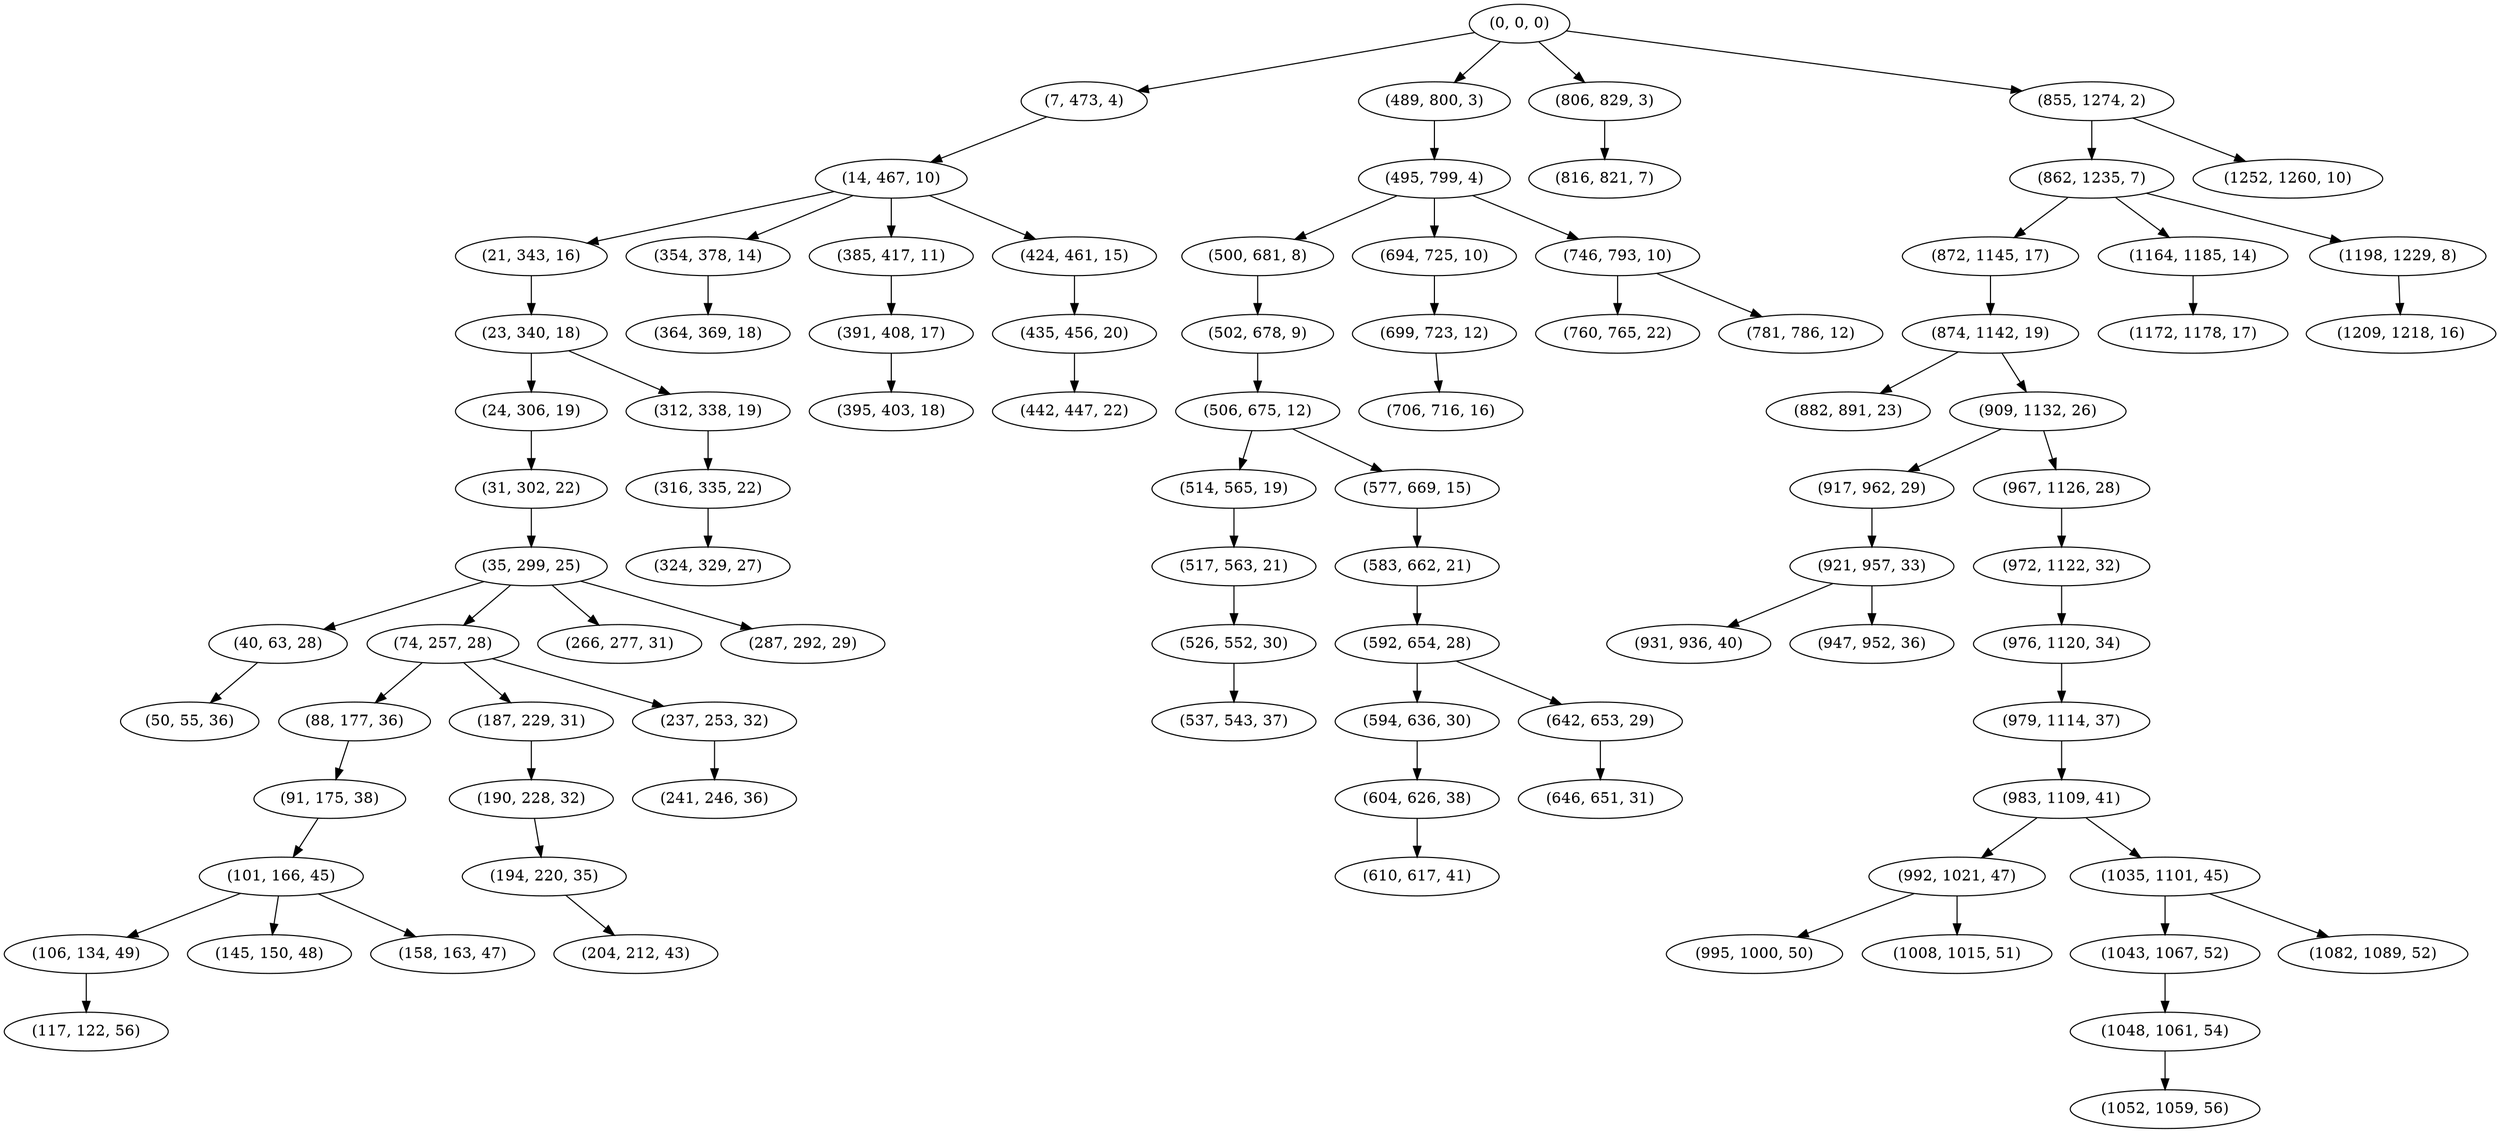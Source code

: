digraph tree {
    "(0, 0, 0)";
    "(7, 473, 4)";
    "(14, 467, 10)";
    "(21, 343, 16)";
    "(23, 340, 18)";
    "(24, 306, 19)";
    "(31, 302, 22)";
    "(35, 299, 25)";
    "(40, 63, 28)";
    "(50, 55, 36)";
    "(74, 257, 28)";
    "(88, 177, 36)";
    "(91, 175, 38)";
    "(101, 166, 45)";
    "(106, 134, 49)";
    "(117, 122, 56)";
    "(145, 150, 48)";
    "(158, 163, 47)";
    "(187, 229, 31)";
    "(190, 228, 32)";
    "(194, 220, 35)";
    "(204, 212, 43)";
    "(237, 253, 32)";
    "(241, 246, 36)";
    "(266, 277, 31)";
    "(287, 292, 29)";
    "(312, 338, 19)";
    "(316, 335, 22)";
    "(324, 329, 27)";
    "(354, 378, 14)";
    "(364, 369, 18)";
    "(385, 417, 11)";
    "(391, 408, 17)";
    "(395, 403, 18)";
    "(424, 461, 15)";
    "(435, 456, 20)";
    "(442, 447, 22)";
    "(489, 800, 3)";
    "(495, 799, 4)";
    "(500, 681, 8)";
    "(502, 678, 9)";
    "(506, 675, 12)";
    "(514, 565, 19)";
    "(517, 563, 21)";
    "(526, 552, 30)";
    "(537, 543, 37)";
    "(577, 669, 15)";
    "(583, 662, 21)";
    "(592, 654, 28)";
    "(594, 636, 30)";
    "(604, 626, 38)";
    "(610, 617, 41)";
    "(642, 653, 29)";
    "(646, 651, 31)";
    "(694, 725, 10)";
    "(699, 723, 12)";
    "(706, 716, 16)";
    "(746, 793, 10)";
    "(760, 765, 22)";
    "(781, 786, 12)";
    "(806, 829, 3)";
    "(816, 821, 7)";
    "(855, 1274, 2)";
    "(862, 1235, 7)";
    "(872, 1145, 17)";
    "(874, 1142, 19)";
    "(882, 891, 23)";
    "(909, 1132, 26)";
    "(917, 962, 29)";
    "(921, 957, 33)";
    "(931, 936, 40)";
    "(947, 952, 36)";
    "(967, 1126, 28)";
    "(972, 1122, 32)";
    "(976, 1120, 34)";
    "(979, 1114, 37)";
    "(983, 1109, 41)";
    "(992, 1021, 47)";
    "(995, 1000, 50)";
    "(1008, 1015, 51)";
    "(1035, 1101, 45)";
    "(1043, 1067, 52)";
    "(1048, 1061, 54)";
    "(1052, 1059, 56)";
    "(1082, 1089, 52)";
    "(1164, 1185, 14)";
    "(1172, 1178, 17)";
    "(1198, 1229, 8)";
    "(1209, 1218, 16)";
    "(1252, 1260, 10)";
    "(0, 0, 0)" -> "(7, 473, 4)";
    "(0, 0, 0)" -> "(489, 800, 3)";
    "(0, 0, 0)" -> "(806, 829, 3)";
    "(0, 0, 0)" -> "(855, 1274, 2)";
    "(7, 473, 4)" -> "(14, 467, 10)";
    "(14, 467, 10)" -> "(21, 343, 16)";
    "(14, 467, 10)" -> "(354, 378, 14)";
    "(14, 467, 10)" -> "(385, 417, 11)";
    "(14, 467, 10)" -> "(424, 461, 15)";
    "(21, 343, 16)" -> "(23, 340, 18)";
    "(23, 340, 18)" -> "(24, 306, 19)";
    "(23, 340, 18)" -> "(312, 338, 19)";
    "(24, 306, 19)" -> "(31, 302, 22)";
    "(31, 302, 22)" -> "(35, 299, 25)";
    "(35, 299, 25)" -> "(40, 63, 28)";
    "(35, 299, 25)" -> "(74, 257, 28)";
    "(35, 299, 25)" -> "(266, 277, 31)";
    "(35, 299, 25)" -> "(287, 292, 29)";
    "(40, 63, 28)" -> "(50, 55, 36)";
    "(74, 257, 28)" -> "(88, 177, 36)";
    "(74, 257, 28)" -> "(187, 229, 31)";
    "(74, 257, 28)" -> "(237, 253, 32)";
    "(88, 177, 36)" -> "(91, 175, 38)";
    "(91, 175, 38)" -> "(101, 166, 45)";
    "(101, 166, 45)" -> "(106, 134, 49)";
    "(101, 166, 45)" -> "(145, 150, 48)";
    "(101, 166, 45)" -> "(158, 163, 47)";
    "(106, 134, 49)" -> "(117, 122, 56)";
    "(187, 229, 31)" -> "(190, 228, 32)";
    "(190, 228, 32)" -> "(194, 220, 35)";
    "(194, 220, 35)" -> "(204, 212, 43)";
    "(237, 253, 32)" -> "(241, 246, 36)";
    "(312, 338, 19)" -> "(316, 335, 22)";
    "(316, 335, 22)" -> "(324, 329, 27)";
    "(354, 378, 14)" -> "(364, 369, 18)";
    "(385, 417, 11)" -> "(391, 408, 17)";
    "(391, 408, 17)" -> "(395, 403, 18)";
    "(424, 461, 15)" -> "(435, 456, 20)";
    "(435, 456, 20)" -> "(442, 447, 22)";
    "(489, 800, 3)" -> "(495, 799, 4)";
    "(495, 799, 4)" -> "(500, 681, 8)";
    "(495, 799, 4)" -> "(694, 725, 10)";
    "(495, 799, 4)" -> "(746, 793, 10)";
    "(500, 681, 8)" -> "(502, 678, 9)";
    "(502, 678, 9)" -> "(506, 675, 12)";
    "(506, 675, 12)" -> "(514, 565, 19)";
    "(506, 675, 12)" -> "(577, 669, 15)";
    "(514, 565, 19)" -> "(517, 563, 21)";
    "(517, 563, 21)" -> "(526, 552, 30)";
    "(526, 552, 30)" -> "(537, 543, 37)";
    "(577, 669, 15)" -> "(583, 662, 21)";
    "(583, 662, 21)" -> "(592, 654, 28)";
    "(592, 654, 28)" -> "(594, 636, 30)";
    "(592, 654, 28)" -> "(642, 653, 29)";
    "(594, 636, 30)" -> "(604, 626, 38)";
    "(604, 626, 38)" -> "(610, 617, 41)";
    "(642, 653, 29)" -> "(646, 651, 31)";
    "(694, 725, 10)" -> "(699, 723, 12)";
    "(699, 723, 12)" -> "(706, 716, 16)";
    "(746, 793, 10)" -> "(760, 765, 22)";
    "(746, 793, 10)" -> "(781, 786, 12)";
    "(806, 829, 3)" -> "(816, 821, 7)";
    "(855, 1274, 2)" -> "(862, 1235, 7)";
    "(855, 1274, 2)" -> "(1252, 1260, 10)";
    "(862, 1235, 7)" -> "(872, 1145, 17)";
    "(862, 1235, 7)" -> "(1164, 1185, 14)";
    "(862, 1235, 7)" -> "(1198, 1229, 8)";
    "(872, 1145, 17)" -> "(874, 1142, 19)";
    "(874, 1142, 19)" -> "(882, 891, 23)";
    "(874, 1142, 19)" -> "(909, 1132, 26)";
    "(909, 1132, 26)" -> "(917, 962, 29)";
    "(909, 1132, 26)" -> "(967, 1126, 28)";
    "(917, 962, 29)" -> "(921, 957, 33)";
    "(921, 957, 33)" -> "(931, 936, 40)";
    "(921, 957, 33)" -> "(947, 952, 36)";
    "(967, 1126, 28)" -> "(972, 1122, 32)";
    "(972, 1122, 32)" -> "(976, 1120, 34)";
    "(976, 1120, 34)" -> "(979, 1114, 37)";
    "(979, 1114, 37)" -> "(983, 1109, 41)";
    "(983, 1109, 41)" -> "(992, 1021, 47)";
    "(983, 1109, 41)" -> "(1035, 1101, 45)";
    "(992, 1021, 47)" -> "(995, 1000, 50)";
    "(992, 1021, 47)" -> "(1008, 1015, 51)";
    "(1035, 1101, 45)" -> "(1043, 1067, 52)";
    "(1035, 1101, 45)" -> "(1082, 1089, 52)";
    "(1043, 1067, 52)" -> "(1048, 1061, 54)";
    "(1048, 1061, 54)" -> "(1052, 1059, 56)";
    "(1164, 1185, 14)" -> "(1172, 1178, 17)";
    "(1198, 1229, 8)" -> "(1209, 1218, 16)";
}
